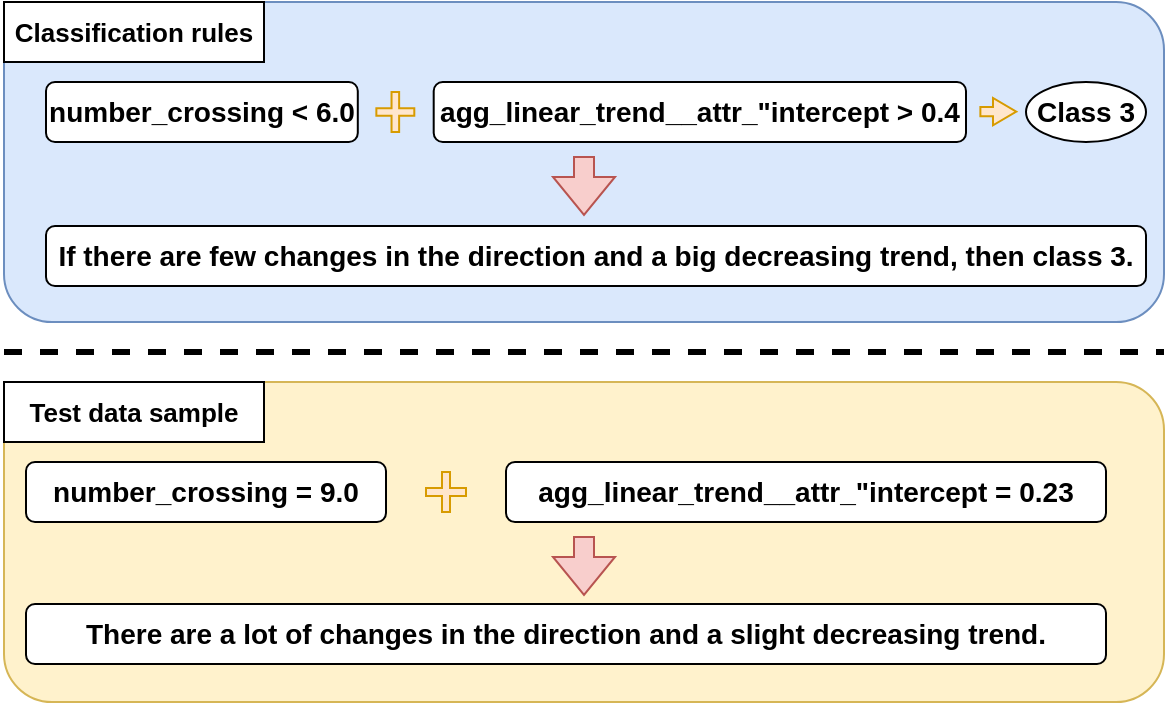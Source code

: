 <mxfile version="24.6.4" type="device">
  <diagram name="第 1 页" id="OAv1ezwvdk0a0M2xHN7i">
    <mxGraphModel dx="1434" dy="738" grid="1" gridSize="10" guides="1" tooltips="1" connect="1" arrows="1" fold="1" page="1" pageScale="1" pageWidth="827" pageHeight="1169" math="0" shadow="0">
      <root>
        <mxCell id="0" />
        <mxCell id="1" parent="0" />
        <mxCell id="tKSQ1cI_gwKa7SrHc6mz-1" value="" style="rounded=1;whiteSpace=wrap;html=1;fillColor=#dae8fc;strokeColor=#6C8EBF;" vertex="1" parent="1">
          <mxGeometry x="70" y="170" width="580" height="160" as="geometry" />
        </mxCell>
        <mxCell id="EiA61ZdqpQQiyCyowNI5-1" value="" style="group" parent="1" vertex="1" connectable="0">
          <mxGeometry x="171" y="210" width="380" height="30" as="geometry" />
        </mxCell>
        <mxCell id="cKbTaB6IUz4bR88QMU-x-11" value="&lt;p style=&quot;text-align: start; margin: 0in; font-size: 14px;&quot;&gt;&lt;font face=&quot;Helvetica&quot; style=&quot;font-size: 14px;&quot;&gt;agg_linear_trend&lt;/font&gt;&lt;span style=&quot;background-color: initial; font-size: 14px;&quot;&gt;__attr_&quot;intercept &amp;gt; 0.4&lt;/span&gt;&lt;/p&gt;" style="rounded=1;whiteSpace=wrap;html=1;fontSize=14;fontStyle=1" parent="EiA61ZdqpQQiyCyowNI5-1" vertex="1">
          <mxGeometry x="113.85" width="266.15" height="30" as="geometry" />
        </mxCell>
        <mxCell id="cKbTaB6IUz4bR88QMU-x-36" value="&lt;p style=&quot;text-align: start; margin: 0in; font-size: 14px;&quot;&gt;&lt;font style=&quot;font-size: 14px;&quot; face=&quot;Helvetica&quot;&gt;number_crossing &amp;lt; 6.0&lt;/font&gt;&lt;/p&gt;" style="rounded=1;whiteSpace=wrap;html=1;fontSize=14;fontStyle=1" parent="EiA61ZdqpQQiyCyowNI5-1" vertex="1">
          <mxGeometry x="-80" width="155.9" height="30" as="geometry" />
        </mxCell>
        <mxCell id="cKbTaB6IUz4bR88QMU-x-37" value="" style="shape=cross;whiteSpace=wrap;html=1;fillColor=#ffe6cc;strokeColor=#d79b00;" parent="EiA61ZdqpQQiyCyowNI5-1" vertex="1">
          <mxGeometry x="85.179" y="5" width="18.974" height="20" as="geometry" />
        </mxCell>
        <mxCell id="EiA61ZdqpQQiyCyowNI5-2" value="" style="shape=flexArrow;endArrow=classic;html=1;rounded=0;endWidth=8;endSize=3.557;width=4.667;fillColor=#ffe6cc;strokeColor=#d79b00;" parent="EiA61ZdqpQQiyCyowNI5-1" edge="1">
          <mxGeometry width="50" height="50" relative="1" as="geometry">
            <mxPoint x="386.692" y="14.83" as="sourcePoint" />
            <mxPoint x="405.667" y="14.83" as="targetPoint" />
          </mxGeometry>
        </mxCell>
        <mxCell id="tKSQ1cI_gwKa7SrHc6mz-7" value="" style="shape=flexArrow;endArrow=classic;html=1;rounded=0;fillColor=#f8cecc;strokeColor=#b85450;" edge="1" parent="1">
          <mxGeometry width="50" height="50" relative="1" as="geometry">
            <mxPoint x="360" y="247" as="sourcePoint" />
            <mxPoint x="360" y="277" as="targetPoint" />
          </mxGeometry>
        </mxCell>
        <mxCell id="cKbTaB6IUz4bR88QMU-x-38" value="Class 3" style="ellipse;whiteSpace=wrap;html=1;fontSize=14;fontStyle=1" parent="1" vertex="1">
          <mxGeometry x="581" y="210" width="60" height="30" as="geometry" />
        </mxCell>
        <mxCell id="tKSQ1cI_gwKa7SrHc6mz-11" value="&lt;span style=&quot;font-size: 13px; font-weight: 700;&quot;&gt;Classification rules&lt;/span&gt;" style="rounded=0;whiteSpace=wrap;html=1;" vertex="1" parent="1">
          <mxGeometry x="70" y="170" width="130" height="30" as="geometry" />
        </mxCell>
        <mxCell id="tKSQ1cI_gwKa7SrHc6mz-12" value="If there are few changes in the direction and a big decreasing trend, then class 3." style="rounded=1;whiteSpace=wrap;html=1;fontSize=14;fontStyle=1" vertex="1" parent="1">
          <mxGeometry x="91" y="282" width="550" height="30" as="geometry" />
        </mxCell>
        <mxCell id="tKSQ1cI_gwKa7SrHc6mz-13" value="" style="rounded=1;whiteSpace=wrap;html=1;fillColor=#fff2cc;strokeColor=#d6b656;" vertex="1" parent="1">
          <mxGeometry x="70" y="360" width="580" height="160" as="geometry" />
        </mxCell>
        <mxCell id="tKSQ1cI_gwKa7SrHc6mz-14" value="&lt;span style=&quot;font-size: 13px; font-weight: 700;&quot;&gt;Test data sample&lt;/span&gt;" style="rounded=0;whiteSpace=wrap;html=1;" vertex="1" parent="1">
          <mxGeometry x="70" y="360" width="130" height="30" as="geometry" />
        </mxCell>
        <mxCell id="tKSQ1cI_gwKa7SrHc6mz-15" value="" style="group" vertex="1" connectable="0" parent="1">
          <mxGeometry x="81" y="400" width="540" height="30" as="geometry" />
        </mxCell>
        <mxCell id="tKSQ1cI_gwKa7SrHc6mz-16" value="&lt;p style=&quot;text-align: start; margin: 0in; font-size: 14px;&quot;&gt;&lt;font face=&quot;Helvetica&quot; style=&quot;font-size: 14px;&quot;&gt;agg_linear_trend&lt;/font&gt;&lt;span style=&quot;background-color: initial; font-size: 14px;&quot;&gt;__attr_&quot;intercept = 0.23&lt;/span&gt;&lt;/p&gt;" style="rounded=1;whiteSpace=wrap;html=1;fontSize=14;fontStyle=1" vertex="1" parent="tKSQ1cI_gwKa7SrHc6mz-15">
          <mxGeometry x="240" width="300" height="30" as="geometry" />
        </mxCell>
        <mxCell id="tKSQ1cI_gwKa7SrHc6mz-17" value="&lt;p style=&quot;text-align: start; margin: 0in; font-size: 14px;&quot;&gt;&lt;font style=&quot;font-size: 14px;&quot; face=&quot;Helvetica&quot;&gt;number_crossing =&lt;/font&gt;&lt;span style=&quot;background-color: initial; font-size: 14px;&quot;&gt;&amp;nbsp;9.0&lt;/span&gt;&lt;/p&gt;" style="rounded=1;whiteSpace=wrap;html=1;fontSize=14;fontStyle=1" vertex="1" parent="tKSQ1cI_gwKa7SrHc6mz-15">
          <mxGeometry width="180" height="30" as="geometry" />
        </mxCell>
        <mxCell id="tKSQ1cI_gwKa7SrHc6mz-18" value="" style="shape=cross;whiteSpace=wrap;html=1;fillColor=#ffe6cc;strokeColor=#d79b00;" vertex="1" parent="tKSQ1cI_gwKa7SrHc6mz-15">
          <mxGeometry x="200" y="5" width="20" height="20" as="geometry" />
        </mxCell>
        <mxCell id="tKSQ1cI_gwKa7SrHc6mz-20" value="" style="shape=flexArrow;endArrow=classic;html=1;rounded=0;fillColor=#f8cecc;strokeColor=#b85450;" edge="1" parent="1">
          <mxGeometry width="50" height="50" relative="1" as="geometry">
            <mxPoint x="360" y="437" as="sourcePoint" />
            <mxPoint x="360" y="467" as="targetPoint" />
          </mxGeometry>
        </mxCell>
        <mxCell id="tKSQ1cI_gwKa7SrHc6mz-21" value="There are a lot&lt;span style=&quot;background-color: initial; font-size: 14px;&quot;&gt;&amp;nbsp;of changes in the direction and a slight&lt;/span&gt;&lt;span style=&quot;background-color: initial; font-size: 14px;&quot;&gt;&amp;nbsp;decreasing trend.&lt;/span&gt;" style="rounded=1;whiteSpace=wrap;html=1;fontSize=14;fontStyle=1" vertex="1" parent="1">
          <mxGeometry x="81" y="471" width="540" height="30" as="geometry" />
        </mxCell>
        <mxCell id="tKSQ1cI_gwKa7SrHc6mz-22" value="" style="endArrow=none;dashed=1;html=1;rounded=0;strokeWidth=3;" edge="1" parent="1">
          <mxGeometry width="50" height="50" relative="1" as="geometry">
            <mxPoint x="70" y="345" as="sourcePoint" />
            <mxPoint x="650" y="345" as="targetPoint" />
          </mxGeometry>
        </mxCell>
      </root>
    </mxGraphModel>
  </diagram>
</mxfile>
